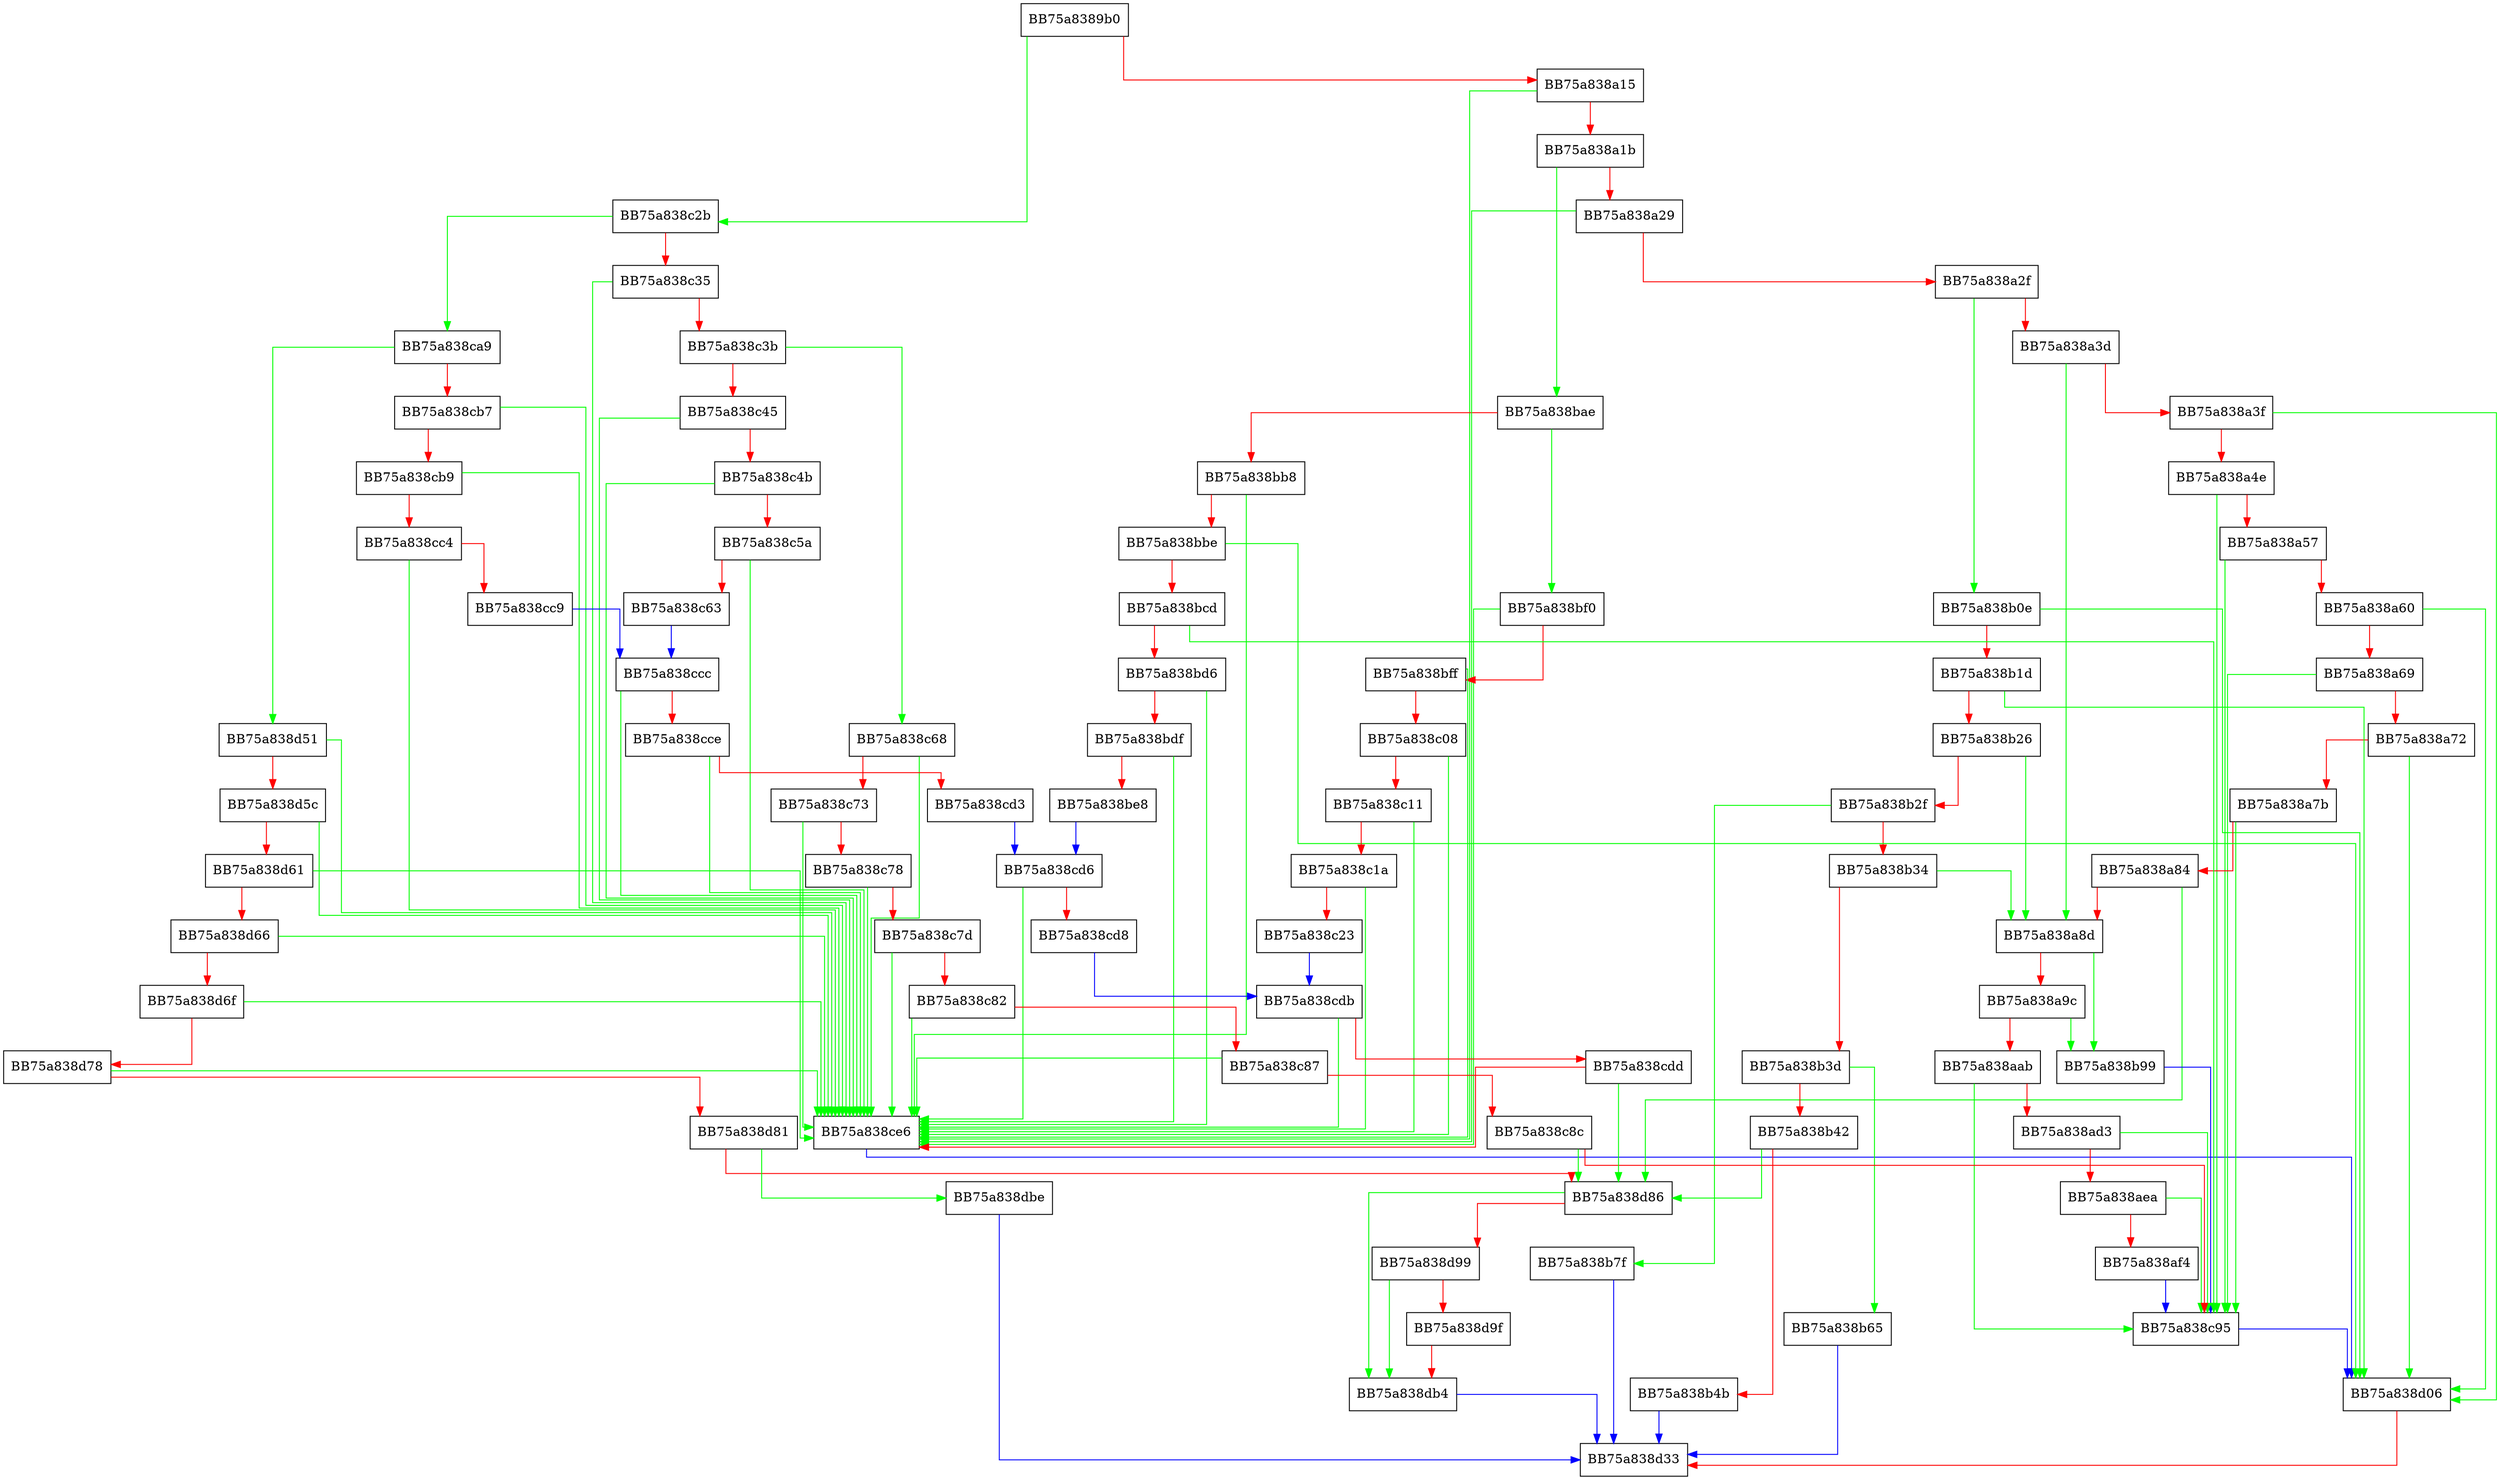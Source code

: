 digraph HandleNotification {
  node [shape="box"];
  graph [splines=ortho];
  BB75a8389b0 -> BB75a838c2b [color="green"];
  BB75a8389b0 -> BB75a838a15 [color="red"];
  BB75a838a15 -> BB75a838ce6 [color="green"];
  BB75a838a15 -> BB75a838a1b [color="red"];
  BB75a838a1b -> BB75a838bae [color="green"];
  BB75a838a1b -> BB75a838a29 [color="red"];
  BB75a838a29 -> BB75a838ce6 [color="green"];
  BB75a838a29 -> BB75a838a2f [color="red"];
  BB75a838a2f -> BB75a838b0e [color="green"];
  BB75a838a2f -> BB75a838a3d [color="red"];
  BB75a838a3d -> BB75a838a8d [color="green"];
  BB75a838a3d -> BB75a838a3f [color="red"];
  BB75a838a3f -> BB75a838d06 [color="green"];
  BB75a838a3f -> BB75a838a4e [color="red"];
  BB75a838a4e -> BB75a838c95 [color="green"];
  BB75a838a4e -> BB75a838a57 [color="red"];
  BB75a838a57 -> BB75a838c95 [color="green"];
  BB75a838a57 -> BB75a838a60 [color="red"];
  BB75a838a60 -> BB75a838d06 [color="green"];
  BB75a838a60 -> BB75a838a69 [color="red"];
  BB75a838a69 -> BB75a838c95 [color="green"];
  BB75a838a69 -> BB75a838a72 [color="red"];
  BB75a838a72 -> BB75a838d06 [color="green"];
  BB75a838a72 -> BB75a838a7b [color="red"];
  BB75a838a7b -> BB75a838c95 [color="green"];
  BB75a838a7b -> BB75a838a84 [color="red"];
  BB75a838a84 -> BB75a838d86 [color="green"];
  BB75a838a84 -> BB75a838a8d [color="red"];
  BB75a838a8d -> BB75a838b99 [color="green"];
  BB75a838a8d -> BB75a838a9c [color="red"];
  BB75a838a9c -> BB75a838b99 [color="green"];
  BB75a838a9c -> BB75a838aab [color="red"];
  BB75a838aab -> BB75a838c95 [color="green"];
  BB75a838aab -> BB75a838ad3 [color="red"];
  BB75a838ad3 -> BB75a838c95 [color="green"];
  BB75a838ad3 -> BB75a838aea [color="red"];
  BB75a838aea -> BB75a838c95 [color="green"];
  BB75a838aea -> BB75a838af4 [color="red"];
  BB75a838af4 -> BB75a838c95 [color="blue"];
  BB75a838b0e -> BB75a838d06 [color="green"];
  BB75a838b0e -> BB75a838b1d [color="red"];
  BB75a838b1d -> BB75a838d06 [color="green"];
  BB75a838b1d -> BB75a838b26 [color="red"];
  BB75a838b26 -> BB75a838a8d [color="green"];
  BB75a838b26 -> BB75a838b2f [color="red"];
  BB75a838b2f -> BB75a838b7f [color="green"];
  BB75a838b2f -> BB75a838b34 [color="red"];
  BB75a838b34 -> BB75a838a8d [color="green"];
  BB75a838b34 -> BB75a838b3d [color="red"];
  BB75a838b3d -> BB75a838b65 [color="green"];
  BB75a838b3d -> BB75a838b42 [color="red"];
  BB75a838b42 -> BB75a838d86 [color="green"];
  BB75a838b42 -> BB75a838b4b [color="red"];
  BB75a838b4b -> BB75a838d33 [color="blue"];
  BB75a838b65 -> BB75a838d33 [color="blue"];
  BB75a838b7f -> BB75a838d33 [color="blue"];
  BB75a838b99 -> BB75a838c95 [color="blue"];
  BB75a838bae -> BB75a838bf0 [color="green"];
  BB75a838bae -> BB75a838bb8 [color="red"];
  BB75a838bb8 -> BB75a838ce6 [color="green"];
  BB75a838bb8 -> BB75a838bbe [color="red"];
  BB75a838bbe -> BB75a838d06 [color="green"];
  BB75a838bbe -> BB75a838bcd [color="red"];
  BB75a838bcd -> BB75a838c95 [color="green"];
  BB75a838bcd -> BB75a838bd6 [color="red"];
  BB75a838bd6 -> BB75a838ce6 [color="green"];
  BB75a838bd6 -> BB75a838bdf [color="red"];
  BB75a838bdf -> BB75a838ce6 [color="green"];
  BB75a838bdf -> BB75a838be8 [color="red"];
  BB75a838be8 -> BB75a838cd6 [color="blue"];
  BB75a838bf0 -> BB75a838ce6 [color="green"];
  BB75a838bf0 -> BB75a838bff [color="red"];
  BB75a838bff -> BB75a838ce6 [color="green"];
  BB75a838bff -> BB75a838c08 [color="red"];
  BB75a838c08 -> BB75a838ce6 [color="green"];
  BB75a838c08 -> BB75a838c11 [color="red"];
  BB75a838c11 -> BB75a838ce6 [color="green"];
  BB75a838c11 -> BB75a838c1a [color="red"];
  BB75a838c1a -> BB75a838ce6 [color="green"];
  BB75a838c1a -> BB75a838c23 [color="red"];
  BB75a838c23 -> BB75a838cdb [color="blue"];
  BB75a838c2b -> BB75a838ca9 [color="green"];
  BB75a838c2b -> BB75a838c35 [color="red"];
  BB75a838c35 -> BB75a838ce6 [color="green"];
  BB75a838c35 -> BB75a838c3b [color="red"];
  BB75a838c3b -> BB75a838c68 [color="green"];
  BB75a838c3b -> BB75a838c45 [color="red"];
  BB75a838c45 -> BB75a838ce6 [color="green"];
  BB75a838c45 -> BB75a838c4b [color="red"];
  BB75a838c4b -> BB75a838ce6 [color="green"];
  BB75a838c4b -> BB75a838c5a [color="red"];
  BB75a838c5a -> BB75a838ce6 [color="green"];
  BB75a838c5a -> BB75a838c63 [color="red"];
  BB75a838c63 -> BB75a838ccc [color="blue"];
  BB75a838c68 -> BB75a838ce6 [color="green"];
  BB75a838c68 -> BB75a838c73 [color="red"];
  BB75a838c73 -> BB75a838ce6 [color="green"];
  BB75a838c73 -> BB75a838c78 [color="red"];
  BB75a838c78 -> BB75a838ce6 [color="green"];
  BB75a838c78 -> BB75a838c7d [color="red"];
  BB75a838c7d -> BB75a838ce6 [color="green"];
  BB75a838c7d -> BB75a838c82 [color="red"];
  BB75a838c82 -> BB75a838ce6 [color="green"];
  BB75a838c82 -> BB75a838c87 [color="red"];
  BB75a838c87 -> BB75a838ce6 [color="green"];
  BB75a838c87 -> BB75a838c8c [color="red"];
  BB75a838c8c -> BB75a838d86 [color="green"];
  BB75a838c8c -> BB75a838c95 [color="red"];
  BB75a838c95 -> BB75a838d06 [color="blue"];
  BB75a838ca9 -> BB75a838d51 [color="green"];
  BB75a838ca9 -> BB75a838cb7 [color="red"];
  BB75a838cb7 -> BB75a838ce6 [color="green"];
  BB75a838cb7 -> BB75a838cb9 [color="red"];
  BB75a838cb9 -> BB75a838ce6 [color="green"];
  BB75a838cb9 -> BB75a838cc4 [color="red"];
  BB75a838cc4 -> BB75a838ce6 [color="green"];
  BB75a838cc4 -> BB75a838cc9 [color="red"];
  BB75a838cc9 -> BB75a838ccc [color="blue"];
  BB75a838ccc -> BB75a838ce6 [color="green"];
  BB75a838ccc -> BB75a838cce [color="red"];
  BB75a838cce -> BB75a838ce6 [color="green"];
  BB75a838cce -> BB75a838cd3 [color="red"];
  BB75a838cd3 -> BB75a838cd6 [color="blue"];
  BB75a838cd6 -> BB75a838ce6 [color="green"];
  BB75a838cd6 -> BB75a838cd8 [color="red"];
  BB75a838cd8 -> BB75a838cdb [color="blue"];
  BB75a838cdb -> BB75a838ce6 [color="green"];
  BB75a838cdb -> BB75a838cdd [color="red"];
  BB75a838cdd -> BB75a838d86 [color="green"];
  BB75a838cdd -> BB75a838ce6 [color="red"];
  BB75a838ce6 -> BB75a838d06 [color="blue"];
  BB75a838d06 -> BB75a838d33 [color="red"];
  BB75a838d51 -> BB75a838ce6 [color="green"];
  BB75a838d51 -> BB75a838d5c [color="red"];
  BB75a838d5c -> BB75a838ce6 [color="green"];
  BB75a838d5c -> BB75a838d61 [color="red"];
  BB75a838d61 -> BB75a838ce6 [color="green"];
  BB75a838d61 -> BB75a838d66 [color="red"];
  BB75a838d66 -> BB75a838ce6 [color="green"];
  BB75a838d66 -> BB75a838d6f [color="red"];
  BB75a838d6f -> BB75a838ce6 [color="green"];
  BB75a838d6f -> BB75a838d78 [color="red"];
  BB75a838d78 -> BB75a838ce6 [color="green"];
  BB75a838d78 -> BB75a838d81 [color="red"];
  BB75a838d81 -> BB75a838dbe [color="green"];
  BB75a838d81 -> BB75a838d86 [color="red"];
  BB75a838d86 -> BB75a838db4 [color="green"];
  BB75a838d86 -> BB75a838d99 [color="red"];
  BB75a838d99 -> BB75a838db4 [color="green"];
  BB75a838d99 -> BB75a838d9f [color="red"];
  BB75a838d9f -> BB75a838db4 [color="red"];
  BB75a838db4 -> BB75a838d33 [color="blue"];
  BB75a838dbe -> BB75a838d33 [color="blue"];
}